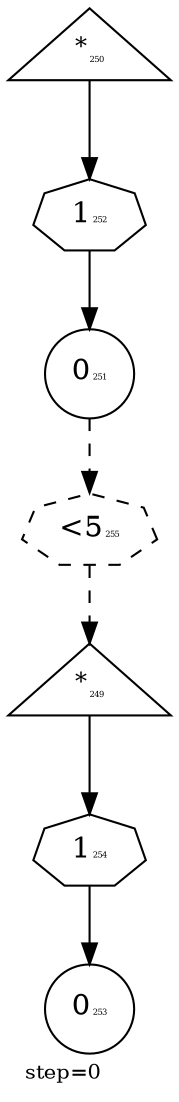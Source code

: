 digraph {
  graph  [labelloc=bottom,labeljust=left,fontsize="10",label="step=0"];
  "249" [shape=triangle,peripheries="1",label=<<SUP>*</SUP><FONT POINT-SIZE='4'>249</FONT>>,labelfontcolor=black,color=black];
  "250" [shape=triangle,peripheries="1",label=<<SUP>*</SUP><FONT POINT-SIZE='4'>250</FONT>>,labelfontcolor=black,color=black];
  "251" [shape=circle,peripheries="1",label=<0<FONT POINT-SIZE='4'>251</FONT>>,labelfontcolor=black,color=black];
  "253" [shape=circle,peripheries="1",label=<0<FONT POINT-SIZE='4'>253</FONT>>,labelfontcolor=black,color=black];
  "252" [label=<1<FONT POINT-SIZE='4'>252</FONT>>,peripheries="1",color=black,shape=septagon];
  "250" -> "252" [color=black];
  "252" -> "251" [color=black];
  "254" [label=<1<FONT POINT-SIZE='4'>254</FONT>>,peripheries="1",color=black,shape=septagon];
  "249" -> "254" [color=black];
  "254" -> "253" [color=black];
  "255" [label=<&lt;5<FONT POINT-SIZE='4'>255</FONT>>,peripheries="1",color=black,style=dashed,shape=septagon];
  "251" -> "255" [style=dashed,color=black];
  "255" -> "249" [style=dashed,color=black];
}